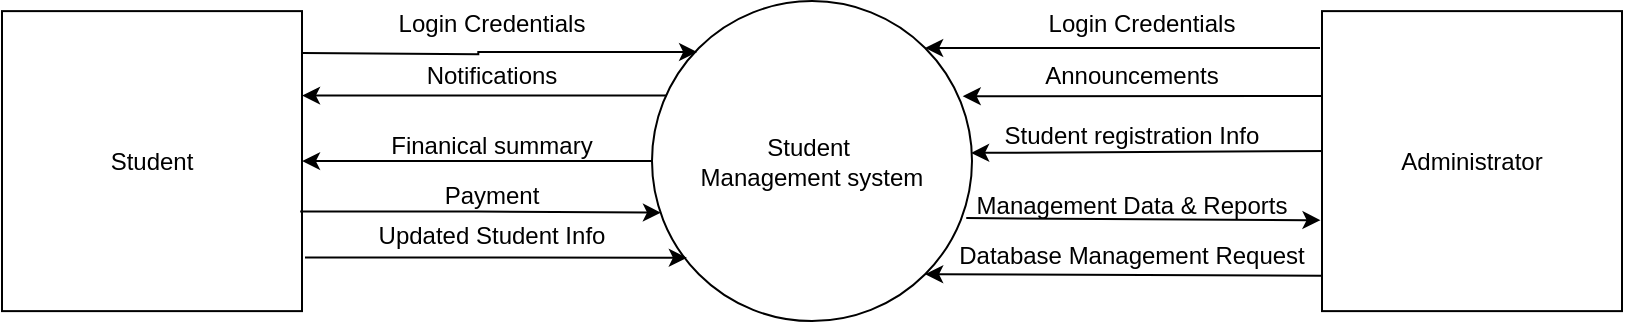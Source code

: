 <mxfile version="28.2.8">
  <diagram name="Page-1" id="reO1sDrfc8gLjoZBzr0u">
    <mxGraphModel grid="1" page="1" gridSize="10" guides="1" tooltips="1" connect="1" arrows="1" fold="1" pageScale="1" pageWidth="850" pageHeight="1100" math="0" shadow="0">
      <root>
        <mxCell id="0" />
        <mxCell id="1" parent="0" />
        <mxCell id="fb-j_Q9x-hQx4NVGqNk3-2" value="&lt;div&gt;Student&amp;nbsp;&lt;/div&gt;&lt;div&gt;Management system&lt;/div&gt;" style="ellipse;whiteSpace=wrap;html=1;aspect=fixed;" vertex="1" parent="1">
          <mxGeometry x="345" y="242.56" width="160" height="160" as="geometry" />
        </mxCell>
        <mxCell id="fb-j_Q9x-hQx4NVGqNk3-3" value="Student" style="whiteSpace=wrap;html=1;aspect=fixed;" vertex="1" parent="1">
          <mxGeometry x="20" y="247.56" width="150" height="150" as="geometry" />
        </mxCell>
        <mxCell id="fb-j_Q9x-hQx4NVGqNk3-6" value="" style="endArrow=classic;html=1;rounded=0;entryX=1;entryY=0.5;entryDx=0;entryDy=0;exitX=0;exitY=0.5;exitDx=0;exitDy=0;" edge="1" parent="1" source="fb-j_Q9x-hQx4NVGqNk3-2" target="fb-j_Q9x-hQx4NVGqNk3-3">
          <mxGeometry width="50" height="50" relative="1" as="geometry">
            <mxPoint x="270" y="340" as="sourcePoint" />
            <mxPoint x="320" y="290" as="targetPoint" />
          </mxGeometry>
        </mxCell>
        <mxCell id="fb-j_Q9x-hQx4NVGqNk3-8" value="Finanical summary" style="text;html=1;whiteSpace=wrap;strokeColor=none;fillColor=none;align=center;verticalAlign=middle;rounded=0;" vertex="1" parent="1">
          <mxGeometry x="210.16" y="300" width="110" height="30" as="geometry" />
        </mxCell>
        <mxCell id="fb-j_Q9x-hQx4NVGqNk3-9" value="Payment" style="text;html=1;whiteSpace=wrap;strokeColor=none;fillColor=none;align=center;verticalAlign=middle;rounded=0;" vertex="1" parent="1">
          <mxGeometry x="210.16" y="325" width="110" height="30" as="geometry" />
        </mxCell>
        <mxCell id="fb-j_Q9x-hQx4NVGqNk3-11" style="edgeStyle=orthogonalEdgeStyle;rounded=0;orthogonalLoop=1;jettySize=auto;html=1;exitX=0.994;exitY=0.668;exitDx=0;exitDy=0;entryX=0.028;entryY=0.661;entryDx=0;entryDy=0;entryPerimeter=0;exitPerimeter=0;" edge="1" parent="1" source="fb-j_Q9x-hQx4NVGqNk3-3" target="fb-j_Q9x-hQx4NVGqNk3-2">
          <mxGeometry relative="1" as="geometry">
            <mxPoint x="200" y="347.5" as="sourcePoint" />
            <mxPoint x="365.07" y="347.3" as="targetPoint" />
          </mxGeometry>
        </mxCell>
        <mxCell id="fb-j_Q9x-hQx4NVGqNk3-12" value="" style="endArrow=classic;html=1;rounded=0;exitX=0;exitY=0.5;exitDx=0;exitDy=0;entryX=0.971;entryY=0.297;entryDx=0;entryDy=0;entryPerimeter=0;" edge="1" parent="1" target="fb-j_Q9x-hQx4NVGqNk3-2">
          <mxGeometry width="50" height="50" relative="1" as="geometry">
            <mxPoint x="685.16" y="290" as="sourcePoint" />
            <mxPoint x="510.64" y="291.4" as="targetPoint" />
          </mxGeometry>
        </mxCell>
        <mxCell id="fb-j_Q9x-hQx4NVGqNk3-20" value="Notifications" style="text;html=1;whiteSpace=wrap;strokeColor=none;fillColor=none;align=center;verticalAlign=middle;rounded=0;" vertex="1" parent="1">
          <mxGeometry x="209.71" y="270" width="110" height="20" as="geometry" />
        </mxCell>
        <mxCell id="fb-j_Q9x-hQx4NVGqNk3-21" value="" style="endArrow=classic;html=1;rounded=0;entryX=1.003;entryY=0.215;entryDx=0;entryDy=0;entryPerimeter=0;exitX=0.045;exitY=0.295;exitDx=0;exitDy=0;exitPerimeter=0;" edge="1" parent="1" source="fb-j_Q9x-hQx4NVGqNk3-2">
          <mxGeometry width="50" height="50" relative="1" as="geometry">
            <mxPoint x="350" y="290" as="sourcePoint" />
            <mxPoint x="170.0" y="289.81" as="targetPoint" />
          </mxGeometry>
        </mxCell>
        <mxCell id="fb-j_Q9x-hQx4NVGqNk3-22" value="Announcements" style="text;html=1;whiteSpace=wrap;strokeColor=none;fillColor=none;align=center;verticalAlign=middle;rounded=0;" vertex="1" parent="1">
          <mxGeometry x="515.16" y="270" width="140" height="20" as="geometry" />
        </mxCell>
        <mxCell id="fb-j_Q9x-hQx4NVGqNk3-23" value="Updated Student Info" style="text;html=1;whiteSpace=wrap;strokeColor=none;fillColor=none;align=center;verticalAlign=middle;rounded=0;" vertex="1" parent="1">
          <mxGeometry x="170" y="350" width="190.33" height="20" as="geometry" />
        </mxCell>
        <mxCell id="fb-j_Q9x-hQx4NVGqNk3-24" style="edgeStyle=orthogonalEdgeStyle;rounded=0;orthogonalLoop=1;jettySize=auto;html=1;exitX=1.01;exitY=0.821;exitDx=0;exitDy=0;entryX=0.109;entryY=0.802;entryDx=0;entryDy=0;exitPerimeter=0;entryPerimeter=0;" edge="1" parent="1" source="fb-j_Q9x-hQx4NVGqNk3-3" target="fb-j_Q9x-hQx4NVGqNk3-2">
          <mxGeometry relative="1" as="geometry">
            <mxPoint x="200.0" y="370.65" as="sourcePoint" />
            <mxPoint x="378.708" y="370.962" as="targetPoint" />
          </mxGeometry>
        </mxCell>
        <mxCell id="fb-j_Q9x-hQx4NVGqNk3-28" value="Student registration Info" style="text;html=1;whiteSpace=wrap;strokeColor=none;fillColor=none;align=center;verticalAlign=middle;rounded=0;" vertex="1" parent="1">
          <mxGeometry x="515.16" y="300" width="140" height="20" as="geometry" />
        </mxCell>
        <mxCell id="fb-j_Q9x-hQx4NVGqNk3-29" value="" style="endArrow=classic;html=1;rounded=0;exitX=0;exitY=0.75;exitDx=0;exitDy=0;entryX=0.965;entryY=0.693;entryDx=0;entryDy=0;entryPerimeter=0;" edge="1" parent="1">
          <mxGeometry width="50" height="50" relative="1" as="geometry">
            <mxPoint x="685.16" y="317.5" as="sourcePoint" />
            <mxPoint x="504.56" y="318.44" as="targetPoint" />
          </mxGeometry>
        </mxCell>
        <mxCell id="0AHoBu4wBH6jh9xyL93j-1" value="" style="endArrow=classic;html=1;rounded=0;exitX=-0.001;exitY=0.882;exitDx=0;exitDy=0;entryX=1;entryY=1;entryDx=0;entryDy=0;exitPerimeter=0;" edge="1" parent="1" source="0AHoBu4wBH6jh9xyL93j-18" target="fb-j_Q9x-hQx4NVGqNk3-2">
          <mxGeometry width="50" height="50" relative="1" as="geometry">
            <mxPoint x="469.999" y="397.559" as="sourcePoint" />
            <mxPoint x="669.03" y="398.29" as="targetPoint" />
          </mxGeometry>
        </mxCell>
        <mxCell id="0AHoBu4wBH6jh9xyL93j-11" value="Login Credentials" style="text;html=1;whiteSpace=wrap;strokeColor=none;fillColor=none;align=center;verticalAlign=middle;rounded=0;" vertex="1" parent="1">
          <mxGeometry x="169.54" y="247.56" width="190.33" height="12.44" as="geometry" />
        </mxCell>
        <mxCell id="0AHoBu4wBH6jh9xyL93j-12" style="edgeStyle=orthogonalEdgeStyle;rounded=0;orthogonalLoop=1;jettySize=auto;html=1;exitX=1.01;exitY=0.821;exitDx=0;exitDy=0;entryX=0.141;entryY=0.159;entryDx=0;entryDy=0;exitPerimeter=0;entryPerimeter=0;" edge="1" parent="1" target="fb-j_Q9x-hQx4NVGqNk3-2">
          <mxGeometry relative="1" as="geometry">
            <mxPoint x="170.33" y="268.56" as="sourcePoint" />
            <mxPoint x="360.33" y="268.56" as="targetPoint" />
          </mxGeometry>
        </mxCell>
        <mxCell id="0AHoBu4wBH6jh9xyL93j-18" value="&lt;div&gt;Administrator&lt;/div&gt;" style="whiteSpace=wrap;html=1;aspect=fixed;" vertex="1" parent="1">
          <mxGeometry x="680" y="247.56" width="150" height="150" as="geometry" />
        </mxCell>
        <mxCell id="0AHoBu4wBH6jh9xyL93j-24" value="" style="endArrow=classic;html=1;rounded=0;entryX=1;entryY=0;entryDx=0;entryDy=0;" edge="1" parent="1" target="fb-j_Q9x-hQx4NVGqNk3-2">
          <mxGeometry width="50" height="50" relative="1" as="geometry">
            <mxPoint x="679" y="266" as="sourcePoint" />
            <mxPoint x="600" y="240" as="targetPoint" />
          </mxGeometry>
        </mxCell>
        <mxCell id="0AHoBu4wBH6jh9xyL93j-25" value="Login Credentials" style="text;html=1;whiteSpace=wrap;strokeColor=none;fillColor=none;align=center;verticalAlign=middle;rounded=0;" vertex="1" parent="1">
          <mxGeometry x="494.83" y="247.56" width="190.33" height="12.44" as="geometry" />
        </mxCell>
        <mxCell id="CztmR_qx-P8-bcWd0Ms--1" value="Database Management Request" style="text;html=1;whiteSpace=wrap;strokeColor=none;fillColor=none;align=center;verticalAlign=middle;rounded=0;" vertex="1" parent="1">
          <mxGeometry x="485.16" y="360" width="200" height="20" as="geometry" />
        </mxCell>
        <mxCell id="CztmR_qx-P8-bcWd0Ms--4" value="Management Data &amp;amp; Reports" style="text;html=1;whiteSpace=wrap;strokeColor=none;fillColor=none;align=center;verticalAlign=middle;rounded=0;" vertex="1" parent="1">
          <mxGeometry x="485.16" y="335" width="200" height="20" as="geometry" />
        </mxCell>
        <mxCell id="CztmR_qx-P8-bcWd0Ms--5" value="" style="endArrow=classic;html=1;rounded=0;exitX=0.982;exitY=0.678;exitDx=0;exitDy=0;exitPerimeter=0;entryX=-0.005;entryY=0.697;entryDx=0;entryDy=0;entryPerimeter=0;" edge="1" parent="1" source="fb-j_Q9x-hQx4NVGqNk3-2" target="0AHoBu4wBH6jh9xyL93j-18">
          <mxGeometry width="50" height="50" relative="1" as="geometry">
            <mxPoint x="644.79" y="402.87" as="sourcePoint" />
            <mxPoint x="465.54" y="402.56" as="targetPoint" />
          </mxGeometry>
        </mxCell>
      </root>
    </mxGraphModel>
  </diagram>
</mxfile>
